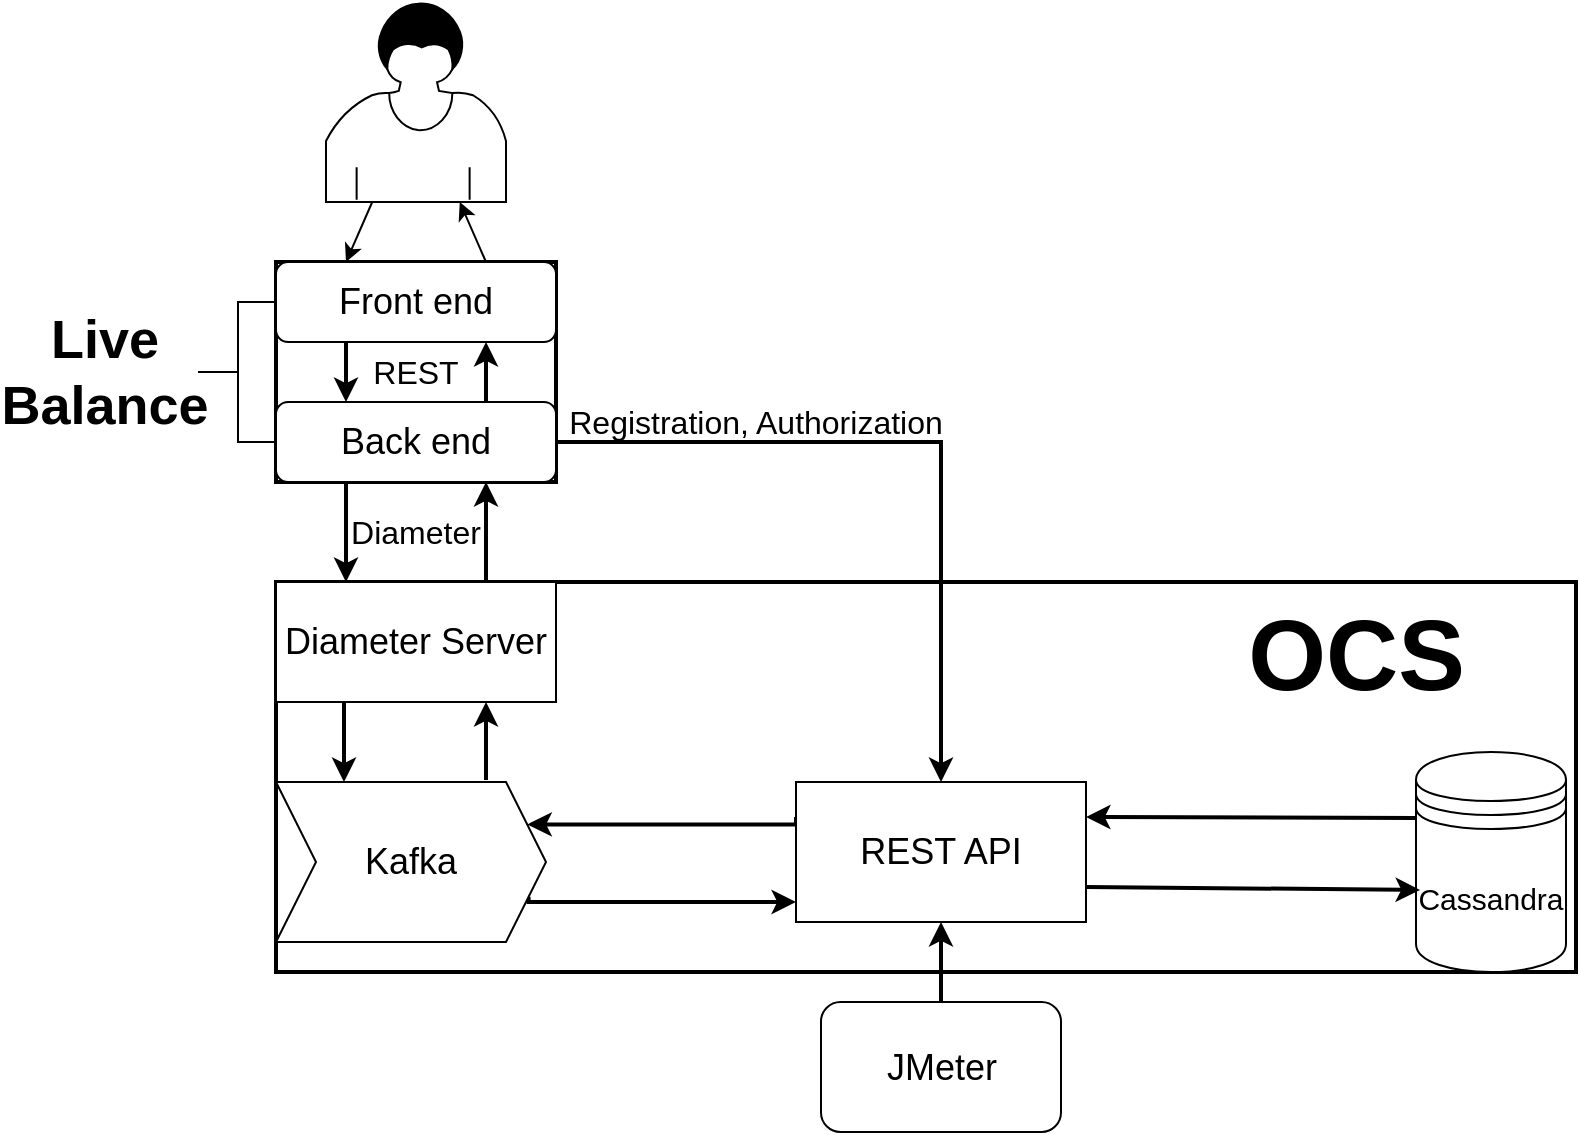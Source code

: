 <mxfile version="10.6.7" type="github"><diagram id="u7iJMjVPcGJ4BrCJ6dj1" name="Page-1"><mxGraphModel dx="840" dy="452" grid="1" gridSize="10" guides="1" tooltips="1" connect="1" arrows="0" fold="1" page="1" pageScale="1" pageWidth="1169" pageHeight="827" math="0" shadow="0"><root><mxCell id="0"/><mxCell id="1" parent="0"/><mxCell id="PprCEjbmCD4lnT4zLNIr-19" value="" style="rounded=0;whiteSpace=wrap;html=1;strokeWidth=2;" parent="1" vertex="1"><mxGeometry x="252" y="210" width="140" height="110" as="geometry"/></mxCell><mxCell id="Fj84QwURegroVKY_96ke-25" value="&lt;div style=&quot;text-align: center&quot;&gt;&lt;b&gt;&lt;font style=&quot;font-size: 50px&quot;&gt;&amp;nbsp; &amp;nbsp; &amp;nbsp; &amp;nbsp; &amp;nbsp; &amp;nbsp; &amp;nbsp; &amp;nbsp; &amp;nbsp; &amp;nbsp; &amp;nbsp; &amp;nbsp; &amp;nbsp; &amp;nbsp; &amp;nbsp; &amp;nbsp;OCS&lt;/font&gt;&lt;/b&gt;&lt;/div&gt;" style="rounded=0;whiteSpace=wrap;html=1;align=center;horizontal=1;verticalAlign=top;labelPosition=center;verticalLabelPosition=middle;strokeWidth=2;" parent="1" vertex="1"><mxGeometry x="252" y="370" width="650" height="195" as="geometry"/></mxCell><mxCell id="Fj84QwURegroVKY_96ke-4" value="" style="shape=mxgraph.bpmn.user_task;html=1;outlineConnect=0;" parent="1" vertex="1"><mxGeometry x="277" y="80" width="90" height="100" as="geometry"/></mxCell><mxCell id="_dnpAlR12HIHX171QPaP-1" style="edgeStyle=orthogonalEdgeStyle;rounded=0;orthogonalLoop=1;jettySize=auto;html=1;exitX=0.25;exitY=1;exitDx=0;exitDy=0;entryX=0.25;entryY=0;entryDx=0;entryDy=0;strokeWidth=2;" parent="1" source="Fj84QwURegroVKY_96ke-5" target="Fj84QwURegroVKY_96ke-8" edge="1"><mxGeometry relative="1" as="geometry"/></mxCell><mxCell id="Fj84QwURegroVKY_96ke-5" value="&lt;font style=&quot;font-size: 18px&quot;&gt;Front end&lt;/font&gt;&lt;br&gt;" style="shape=ext;rounded=1;html=1;whiteSpace=wrap;" parent="1" vertex="1"><mxGeometry x="252" y="210" width="140" height="40" as="geometry"/></mxCell><mxCell id="_dnpAlR12HIHX171QPaP-2" style="edgeStyle=orthogonalEdgeStyle;rounded=0;orthogonalLoop=1;jettySize=auto;html=1;exitX=0.75;exitY=0;exitDx=0;exitDy=0;entryX=0.75;entryY=1;entryDx=0;entryDy=0;strokeWidth=2;" parent="1" source="Fj84QwURegroVKY_96ke-8" target="Fj84QwURegroVKY_96ke-5" edge="1"><mxGeometry relative="1" as="geometry"/></mxCell><mxCell id="PprCEjbmCD4lnT4zLNIr-10" style="edgeStyle=none;rounded=0;orthogonalLoop=1;jettySize=auto;html=1;exitX=0.25;exitY=1;exitDx=0;exitDy=0;entryX=0.25;entryY=0;entryDx=0;entryDy=0;strokeWidth=2;" parent="1" source="Fj84QwURegroVKY_96ke-8" target="Fj84QwURegroVKY_96ke-45" edge="1"><mxGeometry relative="1" as="geometry"/></mxCell><mxCell id="u0Ku-R3OlCPonMgqkSdA-10" style="edgeStyle=orthogonalEdgeStyle;rounded=0;jumpSize=0;orthogonalLoop=1;jettySize=auto;html=1;exitX=1;exitY=0.5;exitDx=0;exitDy=0;entryX=0.5;entryY=0;entryDx=0;entryDy=0;endArrow=classic;endFill=1;strokeColor=#000000;strokeWidth=2;" edge="1" parent="1" source="Fj84QwURegroVKY_96ke-8" target="Fj84QwURegroVKY_96ke-56"><mxGeometry relative="1" as="geometry"/></mxCell><mxCell id="Fj84QwURegroVKY_96ke-8" value="&lt;font style=&quot;font-size: 18px&quot;&gt;Back end&lt;/font&gt;" style="shape=ext;rounded=1;html=1;whiteSpace=wrap;" parent="1" vertex="1"><mxGeometry x="252" y="280" width="140" height="40" as="geometry"/></mxCell><mxCell id="Fj84QwURegroVKY_96ke-22" value="&lt;font style=&quot;font-size: 16px&quot;&gt;Diameter&lt;/font&gt;" style="text;html=1;strokeColor=none;fillColor=none;align=center;verticalAlign=middle;whiteSpace=wrap;rounded=0;" parent="1" vertex="1"><mxGeometry x="262" y="325" width="120" height="40" as="geometry"/></mxCell><mxCell id="u0Ku-R3OlCPonMgqkSdA-3" style="edgeStyle=orthogonalEdgeStyle;rounded=0;jumpSize=0;orthogonalLoop=1;jettySize=auto;html=1;exitX=0.5;exitY=0;exitDx=0;exitDy=0;endArrow=classic;endFill=1;strokeColor=#000000;strokeWidth=2;" edge="1" parent="1" source="Fj84QwURegroVKY_96ke-28" target="Fj84QwURegroVKY_96ke-56"><mxGeometry relative="1" as="geometry"/></mxCell><mxCell id="Fj84QwURegroVKY_96ke-28" value="&lt;font style=&quot;font-size: 18px&quot;&gt;JMeter&lt;/font&gt;" style="shape=ext;rounded=1;html=1;whiteSpace=wrap;" parent="1" vertex="1"><mxGeometry x="524.5" y="580" width="120" height="65" as="geometry"/></mxCell><mxCell id="PprCEjbmCD4lnT4zLNIr-15" style="rounded=0;orthogonalLoop=1;jettySize=auto;html=1;exitX=0;exitY=0.3;exitDx=0;exitDy=0;entryX=1;entryY=0.25;entryDx=0;entryDy=0;strokeWidth=2;" parent="1" source="Fj84QwURegroVKY_96ke-31" target="Fj84QwURegroVKY_96ke-56" edge="1"><mxGeometry relative="1" as="geometry"><mxPoint x="692" y="340" as="targetPoint"/></mxGeometry></mxCell><mxCell id="Fj84QwURegroVKY_96ke-31" value="&lt;font style=&quot;font-size: 15px&quot;&gt;Cassandra&lt;/font&gt;" style="shape=datastore;whiteSpace=wrap;html=1;" parent="1" vertex="1"><mxGeometry x="822" y="455" width="75" height="110" as="geometry"/></mxCell><mxCell id="Fj84QwURegroVKY_96ke-40" value="&lt;font style=&quot;font-size: 16px&quot;&gt;REST&lt;/font&gt;" style="text;html=1;strokeColor=none;fillColor=none;align=center;verticalAlign=middle;whiteSpace=wrap;rounded=0;" parent="1" vertex="1"><mxGeometry x="292" y="250" width="60" height="30" as="geometry"/></mxCell><mxCell id="Fj84QwURegroVKY_96ke-42" value="" style="endArrow=classic;html=1;entryX=0.25;entryY=0;entryDx=0;entryDy=0;" parent="1" source="Fj84QwURegroVKY_96ke-4" target="Fj84QwURegroVKY_96ke-5" edge="1"><mxGeometry width="50" height="50" relative="1" as="geometry"><mxPoint x="172" y="260" as="sourcePoint"/><mxPoint x="279.286" y="200.429" as="targetPoint"/></mxGeometry></mxCell><mxCell id="Fj84QwURegroVKY_96ke-43" value="" style="endArrow=classic;html=1;exitX=0.75;exitY=0;exitDx=0;exitDy=0;" parent="1" source="Fj84QwURegroVKY_96ke-5" target="Fj84QwURegroVKY_96ke-4" edge="1"><mxGeometry width="50" height="50" relative="1" as="geometry"><mxPoint x="345" y="200.429" as="sourcePoint"/><mxPoint x="242" y="150" as="targetPoint"/></mxGeometry></mxCell><mxCell id="PprCEjbmCD4lnT4zLNIr-9" style="edgeStyle=none;rounded=0;orthogonalLoop=1;jettySize=auto;html=1;exitX=0.75;exitY=0;exitDx=0;exitDy=0;entryX=0.75;entryY=1;entryDx=0;entryDy=0;strokeWidth=2;" parent="1" source="Fj84QwURegroVKY_96ke-45" target="Fj84QwURegroVKY_96ke-8" edge="1"><mxGeometry relative="1" as="geometry"/></mxCell><mxCell id="PprCEjbmCD4lnT4zLNIr-17" style="rounded=0;orthogonalLoop=1;jettySize=auto;html=1;entryX=0.25;entryY=0;entryDx=0;entryDy=0;strokeWidth=2;" parent="1" target="7XBdcav2Pfju38QC3JR--2" edge="1"><mxGeometry relative="1" as="geometry"><mxPoint x="286" y="430" as="sourcePoint"/><mxPoint x="287" y="480" as="targetPoint"/><Array as="points"><mxPoint x="286" y="470"/></Array></mxGeometry></mxCell><mxCell id="Fj84QwURegroVKY_96ke-45" value="&lt;font style=&quot;font-size: 18px&quot;&gt;Diameter Server&lt;/font&gt;" style="rounded=0;whiteSpace=wrap;html=1;" parent="1" vertex="1"><mxGeometry x="252" y="370" width="140" height="60" as="geometry"/></mxCell><mxCell id="PprCEjbmCD4lnT4zLNIr-14" style="edgeStyle=orthogonalEdgeStyle;rounded=0;orthogonalLoop=1;jettySize=auto;html=1;exitX=0;exitY=0.25;exitDx=0;exitDy=0;entryX=0.931;entryY=0.265;entryDx=0;entryDy=0;entryPerimeter=0;strokeWidth=2;" parent="1" source="Fj84QwURegroVKY_96ke-56" target="7XBdcav2Pfju38QC3JR--2" edge="1"><mxGeometry relative="1" as="geometry"><Array as="points"><mxPoint x="512" y="491"/></Array></mxGeometry></mxCell><mxCell id="u0Ku-R3OlCPonMgqkSdA-5" style="rounded=0;jumpSize=0;orthogonalLoop=1;jettySize=auto;html=1;exitX=1;exitY=0.75;exitDx=0;exitDy=0;entryX=0.027;entryY=0.627;entryDx=0;entryDy=0;entryPerimeter=0;endArrow=classic;endFill=1;strokeColor=#000000;strokeWidth=2;" edge="1" parent="1" source="Fj84QwURegroVKY_96ke-56" target="Fj84QwURegroVKY_96ke-31"><mxGeometry relative="1" as="geometry"/></mxCell><mxCell id="Fj84QwURegroVKY_96ke-56" value="&lt;font style=&quot;font-size: 18px&quot;&gt;REST API&lt;/font&gt;" style="rounded=0;whiteSpace=wrap;html=1;" parent="1" vertex="1"><mxGeometry x="512" y="470" width="145" height="70" as="geometry"/></mxCell><mxCell id="PprCEjbmCD4lnT4zLNIr-11" style="edgeStyle=none;rounded=0;orthogonalLoop=1;jettySize=auto;html=1;entryX=0.75;entryY=1;entryDx=0;entryDy=0;strokeWidth=2;" parent="1" target="Fj84QwURegroVKY_96ke-45" edge="1"><mxGeometry relative="1" as="geometry"><mxPoint x="357" y="469" as="sourcePoint"/></mxGeometry></mxCell><mxCell id="u0Ku-R3OlCPonMgqkSdA-2" style="rounded=0;orthogonalLoop=1;jettySize=auto;html=1;exitX=1;exitY=0.75;exitDx=0;exitDy=0;entryX=0;entryY=0.857;entryDx=0;entryDy=0;entryPerimeter=0;spacing=0;jumpSize=0;strokeColor=#000000;endArrow=classic;endFill=1;edgeStyle=orthogonalEdgeStyle;strokeWidth=2;" edge="1" parent="1" source="7XBdcav2Pfju38QC3JR--2" target="Fj84QwURegroVKY_96ke-56"><mxGeometry relative="1" as="geometry"><Array as="points"><mxPoint x="378" y="530"/></Array></mxGeometry></mxCell><mxCell id="7XBdcav2Pfju38QC3JR--2" value="&lt;font style=&quot;font-size: 18px&quot;&gt;Kafka&lt;/font&gt;" style="shape=step;perimeter=stepPerimeter;whiteSpace=wrap;html=1;fixedSize=1;" parent="1" vertex="1"><mxGeometry x="252" y="470" width="135" height="80" as="geometry"/></mxCell><mxCell id="u0Ku-R3OlCPonMgqkSdA-11" style="edgeStyle=orthogonalEdgeStyle;rounded=0;jumpSize=0;orthogonalLoop=1;jettySize=auto;html=1;exitX=1;exitY=0.5;exitDx=0;exitDy=0;entryX=0;entryY=0.5;entryDx=0;entryDy=0;endArrow=none;endFill=0;strokeColor=#000000;" edge="1" parent="1" source="PprCEjbmCD4lnT4zLNIr-20" target="Fj84QwURegroVKY_96ke-5"><mxGeometry relative="1" as="geometry"/></mxCell><mxCell id="u0Ku-R3OlCPonMgqkSdA-12" style="edgeStyle=orthogonalEdgeStyle;rounded=0;jumpSize=0;orthogonalLoop=1;jettySize=auto;html=1;exitX=1;exitY=0.5;exitDx=0;exitDy=0;entryX=0;entryY=0.5;entryDx=0;entryDy=0;endArrow=none;endFill=0;strokeColor=#000000;" edge="1" parent="1" source="PprCEjbmCD4lnT4zLNIr-20" target="Fj84QwURegroVKY_96ke-8"><mxGeometry relative="1" as="geometry"/></mxCell><mxCell id="PprCEjbmCD4lnT4zLNIr-20" value="&lt;b&gt;&lt;font style=&quot;font-size: 27px&quot;&gt;Live &lt;br&gt;Balance&lt;/font&gt;&lt;/b&gt;" style="text;html=1;strokeColor=none;fillColor=none;align=center;verticalAlign=middle;whiteSpace=wrap;rounded=0;" parent="1" vertex="1"><mxGeometry x="120" y="217.5" width="93" height="95" as="geometry"/></mxCell><mxCell id="u0Ku-R3OlCPonMgqkSdA-9" value="&lt;font style=&quot;font-size: 16px&quot;&gt;Registration, Authorization&lt;/font&gt;&lt;br&gt;" style="text;html=1;strokeColor=none;fillColor=none;align=center;verticalAlign=middle;whiteSpace=wrap;rounded=0;" vertex="1" parent="1"><mxGeometry x="382" y="275" width="220" height="30" as="geometry"/></mxCell></root></mxGraphModel></diagram></mxfile>